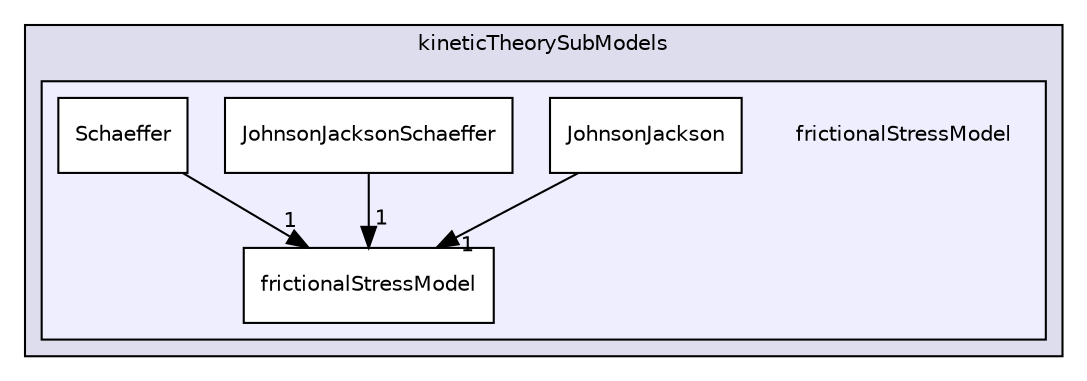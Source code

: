 digraph "frictionalStressModel" {
  bgcolor=transparent;
  compound=true
  node [ fontsize="10", fontname="Helvetica"];
  edge [ labelfontsize="10", labelfontname="Helvetica"];
  subgraph clusterdir_f981a973cbcfb4102e151acd659ce85e {
    graph [ bgcolor="#ddddee", pencolor="black", label="kineticTheorySubModels" fontname="Helvetica", fontsize="10", URL="dir_f981a973cbcfb4102e151acd659ce85e.html"]
  subgraph clusterdir_845eec589f000c137fd9cd6b6cc2b279 {
    graph [ bgcolor="#eeeeff", pencolor="black", label="" URL="dir_845eec589f000c137fd9cd6b6cc2b279.html"];
    dir_845eec589f000c137fd9cd6b6cc2b279 [shape=plaintext label="frictionalStressModel"];
    dir_72294630f721355f9fb7906a33293d93 [shape=box label="frictionalStressModel" color="black" fillcolor="white" style="filled" URL="dir_72294630f721355f9fb7906a33293d93.html"];
    dir_a80789b391fb9430379762a5794d55c1 [shape=box label="JohnsonJackson" color="black" fillcolor="white" style="filled" URL="dir_a80789b391fb9430379762a5794d55c1.html"];
    dir_6dbca283be6e25e97a0eb2ee0a1f1d9a [shape=box label="JohnsonJacksonSchaeffer" color="black" fillcolor="white" style="filled" URL="dir_6dbca283be6e25e97a0eb2ee0a1f1d9a.html"];
    dir_7176dd836d703175e86f7ea035e0d776 [shape=box label="Schaeffer" color="black" fillcolor="white" style="filled" URL="dir_7176dd836d703175e86f7ea035e0d776.html"];
  }
  }
  dir_7176dd836d703175e86f7ea035e0d776->dir_72294630f721355f9fb7906a33293d93 [headlabel="1", labeldistance=1.5 headhref="dir_000332_000159.html"];
  dir_a80789b391fb9430379762a5794d55c1->dir_72294630f721355f9fb7906a33293d93 [headlabel="1", labeldistance=1.5 headhref="dir_000196_000159.html"];
  dir_6dbca283be6e25e97a0eb2ee0a1f1d9a->dir_72294630f721355f9fb7906a33293d93 [headlabel="1", labeldistance=1.5 headhref="dir_000200_000159.html"];
}
